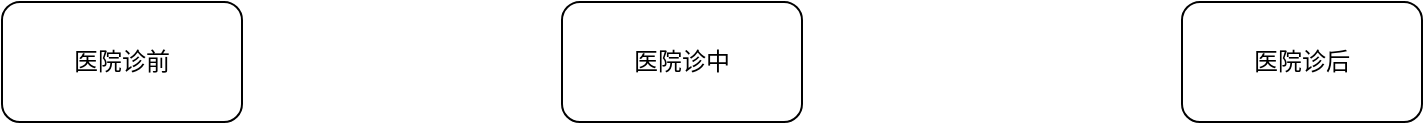 <mxfile version="18.0.3" type="github">
  <diagram id="Zz5o9_QdK38VTqSghrrm" name="Page-1">
    <mxGraphModel dx="981" dy="526" grid="1" gridSize="10" guides="1" tooltips="1" connect="1" arrows="1" fold="1" page="1" pageScale="1" pageWidth="827" pageHeight="1169" math="0" shadow="0">
      <root>
        <mxCell id="0" />
        <mxCell id="1" parent="0" />
        <mxCell id="dZrT4hEw67KW4kwgThZG-1" value="医院诊前" style="rounded=1;whiteSpace=wrap;html=1;" vertex="1" parent="1">
          <mxGeometry x="420" y="320" width="120" height="60" as="geometry" />
        </mxCell>
        <mxCell id="dZrT4hEw67KW4kwgThZG-2" value="医院诊中" style="rounded=1;whiteSpace=wrap;html=1;" vertex="1" parent="1">
          <mxGeometry x="700" y="320" width="120" height="60" as="geometry" />
        </mxCell>
        <mxCell id="dZrT4hEw67KW4kwgThZG-3" value="医院诊后" style="rounded=1;whiteSpace=wrap;html=1;" vertex="1" parent="1">
          <mxGeometry x="1010" y="320" width="120" height="60" as="geometry" />
        </mxCell>
      </root>
    </mxGraphModel>
  </diagram>
</mxfile>
